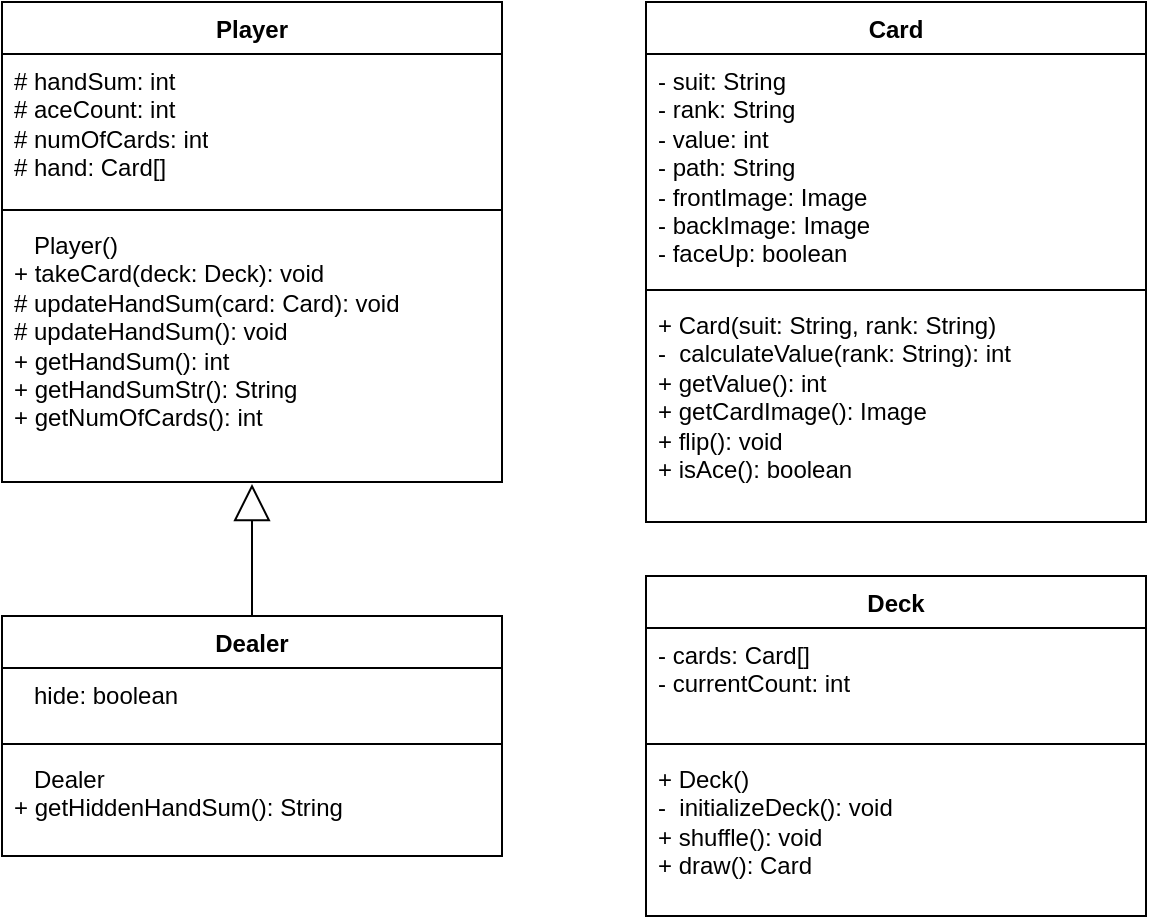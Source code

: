 <mxfile version="21.3.8" type="github">
  <diagram id="C5RBs43oDa-KdzZeNtuy" name="Page-1">
    <mxGraphModel dx="1034" dy="470" grid="0" gridSize="10" guides="1" tooltips="1" connect="1" arrows="1" fold="1" page="1" pageScale="1" pageWidth="827" pageHeight="1169" math="0" shadow="0">
      <root>
        <mxCell id="WIyWlLk6GJQsqaUBKTNV-0" />
        <mxCell id="WIyWlLk6GJQsqaUBKTNV-1" parent="WIyWlLk6GJQsqaUBKTNV-0" />
        <mxCell id="pOo4DCoxOqDHQJTuq7mG-2" value="Card" style="swimlane;fontStyle=1;align=center;verticalAlign=top;childLayout=stackLayout;horizontal=1;startSize=26;horizontalStack=0;resizeParent=1;resizeParentMax=0;resizeLast=0;collapsible=1;marginBottom=0;whiteSpace=wrap;html=1;" parent="WIyWlLk6GJQsqaUBKTNV-1" vertex="1">
          <mxGeometry x="452" y="28" width="250" height="260" as="geometry" />
        </mxCell>
        <mxCell id="pOo4DCoxOqDHQJTuq7mG-3" value="- suit: String&lt;br&gt;- rank: String&lt;br&gt;- value: int&lt;br&gt;- path: String&lt;br&gt;- frontImage: Image&lt;br&gt;- backImage: Image&lt;br&gt;- faceUp: boolean" style="text;strokeColor=none;fillColor=none;align=left;verticalAlign=top;spacingLeft=4;spacingRight=4;overflow=hidden;rotatable=0;points=[[0,0.5],[1,0.5]];portConstraint=eastwest;whiteSpace=wrap;html=1;" parent="pOo4DCoxOqDHQJTuq7mG-2" vertex="1">
          <mxGeometry y="26" width="250" height="114" as="geometry" />
        </mxCell>
        <mxCell id="pOo4DCoxOqDHQJTuq7mG-4" value="" style="line;strokeWidth=1;fillColor=none;align=left;verticalAlign=middle;spacingTop=-1;spacingLeft=3;spacingRight=3;rotatable=0;labelPosition=right;points=[];portConstraint=eastwest;strokeColor=inherit;" parent="pOo4DCoxOqDHQJTuq7mG-2" vertex="1">
          <mxGeometry y="140" width="250" height="8" as="geometry" />
        </mxCell>
        <mxCell id="pOo4DCoxOqDHQJTuq7mG-5" value="+ Card(suit: String, rank: String)&lt;br&gt;-&amp;nbsp; calculateValue(rank: String): int&lt;br&gt;+ getValue(): int&lt;br&gt;+ getCardImage(): Image&lt;br&gt;+ flip(): void&lt;br&gt;+ isAce(): boolean&lt;br&gt;" style="text;strokeColor=none;fillColor=none;align=left;verticalAlign=top;spacingLeft=4;spacingRight=4;overflow=hidden;rotatable=0;points=[[0,0.5],[1,0.5]];portConstraint=eastwest;whiteSpace=wrap;html=1;" parent="pOo4DCoxOqDHQJTuq7mG-2" vertex="1">
          <mxGeometry y="148" width="250" height="112" as="geometry" />
        </mxCell>
        <mxCell id="pOo4DCoxOqDHQJTuq7mG-6" value="Deck" style="swimlane;fontStyle=1;align=center;verticalAlign=top;childLayout=stackLayout;horizontal=1;startSize=26;horizontalStack=0;resizeParent=1;resizeParentMax=0;resizeLast=0;collapsible=1;marginBottom=0;whiteSpace=wrap;html=1;" parent="WIyWlLk6GJQsqaUBKTNV-1" vertex="1">
          <mxGeometry x="452" y="315" width="250" height="170" as="geometry" />
        </mxCell>
        <mxCell id="pOo4DCoxOqDHQJTuq7mG-7" value="&lt;div&gt;&lt;span style=&quot;background-color: initial;&quot;&gt;- cards: Card[]&lt;/span&gt;&lt;br&gt;&lt;/div&gt;&lt;div&gt;- currentCount: int&lt;/div&gt;" style="text;strokeColor=none;fillColor=none;align=left;verticalAlign=top;spacingLeft=4;spacingRight=4;overflow=hidden;rotatable=0;points=[[0,0.5],[1,0.5]];portConstraint=eastwest;whiteSpace=wrap;html=1;" parent="pOo4DCoxOqDHQJTuq7mG-6" vertex="1">
          <mxGeometry y="26" width="250" height="54" as="geometry" />
        </mxCell>
        <mxCell id="pOo4DCoxOqDHQJTuq7mG-8" value="" style="line;strokeWidth=1;fillColor=none;align=left;verticalAlign=middle;spacingTop=-1;spacingLeft=3;spacingRight=3;rotatable=0;labelPosition=right;points=[];portConstraint=eastwest;strokeColor=inherit;" parent="pOo4DCoxOqDHQJTuq7mG-6" vertex="1">
          <mxGeometry y="80" width="250" height="8" as="geometry" />
        </mxCell>
        <mxCell id="pOo4DCoxOqDHQJTuq7mG-9" value="&lt;div&gt;&lt;span style=&quot;background-color: initial;&quot;&gt;+ Deck()&lt;/span&gt;&lt;br&gt;&lt;/div&gt;&lt;div&gt;-&amp;nbsp; initializeDeck(): void&lt;/div&gt;&lt;div&gt;+ shuffle(): void&lt;/div&gt;&lt;div&gt;+ draw(): Card&lt;/div&gt;&lt;div&gt;&lt;br&gt;&lt;/div&gt;" style="text;strokeColor=none;fillColor=none;align=left;verticalAlign=top;spacingLeft=4;spacingRight=4;overflow=hidden;rotatable=0;points=[[0,0.5],[1,0.5]];portConstraint=eastwest;whiteSpace=wrap;html=1;" parent="pOo4DCoxOqDHQJTuq7mG-6" vertex="1">
          <mxGeometry y="88" width="250" height="82" as="geometry" />
        </mxCell>
        <mxCell id="pOo4DCoxOqDHQJTuq7mG-10" value="Player" style="swimlane;fontStyle=1;align=center;verticalAlign=top;childLayout=stackLayout;horizontal=1;startSize=26;horizontalStack=0;resizeParent=1;resizeParentMax=0;resizeLast=0;collapsible=1;marginBottom=0;whiteSpace=wrap;html=1;" parent="WIyWlLk6GJQsqaUBKTNV-1" vertex="1">
          <mxGeometry x="130" y="28" width="250" height="240" as="geometry" />
        </mxCell>
        <mxCell id="pOo4DCoxOqDHQJTuq7mG-11" value="&lt;div&gt;&lt;span style=&quot;background-color: initial;&quot;&gt;# handSum: int&lt;/span&gt;&lt;br&gt;&lt;/div&gt;&lt;div&gt;# aceCount: int&lt;/div&gt;&lt;div&gt;# numOfCards: int&lt;/div&gt;&lt;div&gt;# hand: Card[]&lt;/div&gt;&lt;div&gt;&lt;br&gt;&lt;/div&gt;" style="text;strokeColor=none;fillColor=none;align=left;verticalAlign=top;spacingLeft=4;spacingRight=4;overflow=hidden;rotatable=0;points=[[0,0.5],[1,0.5]];portConstraint=eastwest;whiteSpace=wrap;html=1;" parent="pOo4DCoxOqDHQJTuq7mG-10" vertex="1">
          <mxGeometry y="26" width="250" height="74" as="geometry" />
        </mxCell>
        <mxCell id="pOo4DCoxOqDHQJTuq7mG-12" value="" style="line;strokeWidth=1;fillColor=none;align=left;verticalAlign=middle;spacingTop=-1;spacingLeft=3;spacingRight=3;rotatable=0;labelPosition=right;points=[];portConstraint=eastwest;strokeColor=inherit;" parent="pOo4DCoxOqDHQJTuq7mG-10" vertex="1">
          <mxGeometry y="100" width="250" height="8" as="geometry" />
        </mxCell>
        <mxCell id="pOo4DCoxOqDHQJTuq7mG-13" value="&lt;div&gt;&lt;span style=&quot;background-color: initial;&quot;&gt;&amp;nbsp; &amp;nbsp;Player()&lt;/span&gt;&lt;br&gt;&lt;/div&gt;&lt;div&gt;+ takeCard(deck: Deck): void&lt;/div&gt;&lt;div&gt;# updateHandSum(card: Card): void&lt;/div&gt;&lt;div&gt;# updateHandSum(): void&lt;/div&gt;&lt;div&gt;+ getHandSum(): int&lt;/div&gt;&lt;div&gt;+ getHandSumStr(): String&lt;/div&gt;&lt;div&gt;+ getNumOfCards(): int&lt;/div&gt;&lt;div&gt;&lt;br&gt;&lt;/div&gt;" style="text;strokeColor=none;fillColor=none;align=left;verticalAlign=top;spacingLeft=4;spacingRight=4;overflow=hidden;rotatable=0;points=[[0,0.5],[1,0.5]];portConstraint=eastwest;whiteSpace=wrap;html=1;" parent="pOo4DCoxOqDHQJTuq7mG-10" vertex="1">
          <mxGeometry y="108" width="250" height="132" as="geometry" />
        </mxCell>
        <mxCell id="pOo4DCoxOqDHQJTuq7mG-14" value="Dealer" style="swimlane;fontStyle=1;align=center;verticalAlign=top;childLayout=stackLayout;horizontal=1;startSize=26;horizontalStack=0;resizeParent=1;resizeParentMax=0;resizeLast=0;collapsible=1;marginBottom=0;whiteSpace=wrap;html=1;" parent="WIyWlLk6GJQsqaUBKTNV-1" vertex="1">
          <mxGeometry x="130" y="335" width="250" height="120" as="geometry" />
        </mxCell>
        <mxCell id="pOo4DCoxOqDHQJTuq7mG-15" value="&lt;div&gt;&amp;nbsp; &amp;nbsp;hide: boolean&lt;/div&gt;&lt;div&gt;&lt;br&gt;&lt;/div&gt;" style="text;strokeColor=none;fillColor=none;align=left;verticalAlign=top;spacingLeft=4;spacingRight=4;overflow=hidden;rotatable=0;points=[[0,0.5],[1,0.5]];portConstraint=eastwest;whiteSpace=wrap;html=1;" parent="pOo4DCoxOqDHQJTuq7mG-14" vertex="1">
          <mxGeometry y="26" width="250" height="34" as="geometry" />
        </mxCell>
        <mxCell id="pOo4DCoxOqDHQJTuq7mG-16" value="" style="line;strokeWidth=1;fillColor=none;align=left;verticalAlign=middle;spacingTop=-1;spacingLeft=3;spacingRight=3;rotatable=0;labelPosition=right;points=[];portConstraint=eastwest;strokeColor=inherit;" parent="pOo4DCoxOqDHQJTuq7mG-14" vertex="1">
          <mxGeometry y="60" width="250" height="8" as="geometry" />
        </mxCell>
        <mxCell id="pOo4DCoxOqDHQJTuq7mG-17" value="&lt;div&gt;&amp;nbsp; &amp;nbsp;Dealer&lt;/div&gt;&lt;div&gt;+ getHiddenHandSum(): String&lt;/div&gt;" style="text;strokeColor=none;fillColor=none;align=left;verticalAlign=top;spacingLeft=4;spacingRight=4;overflow=hidden;rotatable=0;points=[[0,0.5],[1,0.5]];portConstraint=eastwest;whiteSpace=wrap;html=1;" parent="pOo4DCoxOqDHQJTuq7mG-14" vertex="1">
          <mxGeometry y="68" width="250" height="52" as="geometry" />
        </mxCell>
        <mxCell id="pOo4DCoxOqDHQJTuq7mG-19" value="" style="endArrow=block;endSize=16;endFill=0;html=1;rounded=0;exitX=0.5;exitY=0;exitDx=0;exitDy=0;exitPerimeter=0;" parent="WIyWlLk6GJQsqaUBKTNV-1" source="pOo4DCoxOqDHQJTuq7mG-14" edge="1">
          <mxGeometry width="160" relative="1" as="geometry">
            <mxPoint x="264" y="740" as="sourcePoint" />
            <mxPoint x="255" y="269" as="targetPoint" />
            <Array as="points" />
          </mxGeometry>
        </mxCell>
      </root>
    </mxGraphModel>
  </diagram>
</mxfile>
